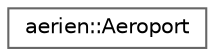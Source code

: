 digraph "Graphical Class Hierarchy"
{
 // LATEX_PDF_SIZE
  bgcolor="transparent";
  edge [fontname=Helvetica,fontsize=10,labelfontname=Helvetica,labelfontsize=10];
  node [fontname=Helvetica,fontsize=10,shape=box,height=0.2,width=0.4];
  rankdir="LR";
  Node0 [id="Node000000",label="aerien::Aeroport",height=0.2,width=0.4,color="grey40", fillcolor="white", style="filled",URL="$classaerien_1_1_aeroport.html",tooltip=" "];
}
